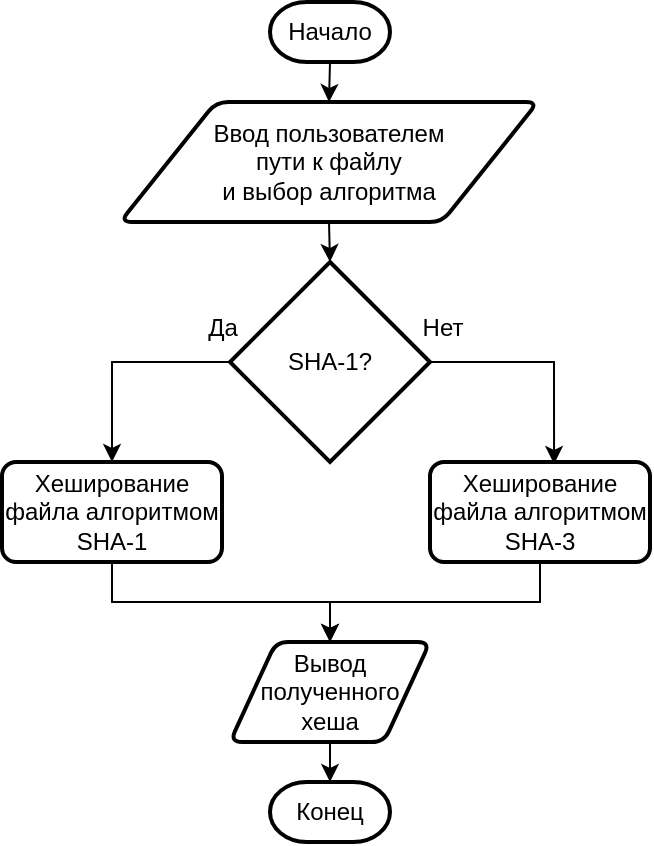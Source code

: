 <mxfile version="24.4.13" type="device">
  <diagram name="Страница — 1" id="4Kwpe7AzpnfSjs2NtMjK">
    <mxGraphModel dx="1379" dy="752" grid="1" gridSize="10" guides="1" tooltips="1" connect="1" arrows="1" fold="1" page="1" pageScale="1" pageWidth="827" pageHeight="1169" math="0" shadow="0">
      <root>
        <mxCell id="0" />
        <mxCell id="1" parent="0" />
        <mxCell id="kXMGKhbR1HaV2ZwG_Az3-6" style="edgeStyle=orthogonalEdgeStyle;rounded=0;orthogonalLoop=1;jettySize=auto;html=1;exitX=0.5;exitY=1;exitDx=0;exitDy=0;exitPerimeter=0;entryX=0.5;entryY=0;entryDx=0;entryDy=0;" edge="1" parent="1" source="kXMGKhbR1HaV2ZwG_Az3-1" target="kXMGKhbR1HaV2ZwG_Az3-2">
          <mxGeometry relative="1" as="geometry" />
        </mxCell>
        <mxCell id="kXMGKhbR1HaV2ZwG_Az3-1" value="Начало" style="strokeWidth=2;html=1;shape=mxgraph.flowchart.terminator;whiteSpace=wrap;" vertex="1" parent="1">
          <mxGeometry x="384" y="50" width="60" height="30" as="geometry" />
        </mxCell>
        <mxCell id="kXMGKhbR1HaV2ZwG_Az3-2" value="Ввод пользователем&lt;div&gt;&amp;nbsp;пути к файлу&amp;nbsp;&lt;/div&gt;&lt;div&gt;и выбор алгоритма&lt;/div&gt;" style="shape=parallelogram;html=1;strokeWidth=2;perimeter=parallelogramPerimeter;whiteSpace=wrap;rounded=1;arcSize=12;size=0.23;" vertex="1" parent="1">
          <mxGeometry x="309" y="100" width="209" height="60" as="geometry" />
        </mxCell>
        <mxCell id="kXMGKhbR1HaV2ZwG_Az3-10" style="edgeStyle=orthogonalEdgeStyle;rounded=0;orthogonalLoop=1;jettySize=auto;html=1;exitX=0;exitY=0.5;exitDx=0;exitDy=0;exitPerimeter=0;entryX=0.5;entryY=0;entryDx=0;entryDy=0;" edge="1" parent="1" source="kXMGKhbR1HaV2ZwG_Az3-4" target="kXMGKhbR1HaV2ZwG_Az3-7">
          <mxGeometry relative="1" as="geometry" />
        </mxCell>
        <mxCell id="kXMGKhbR1HaV2ZwG_Az3-4" value="SHA-1?" style="strokeWidth=2;html=1;shape=mxgraph.flowchart.decision;whiteSpace=wrap;" vertex="1" parent="1">
          <mxGeometry x="364" y="180" width="100" height="100" as="geometry" />
        </mxCell>
        <mxCell id="kXMGKhbR1HaV2ZwG_Az3-5" style="edgeStyle=orthogonalEdgeStyle;rounded=0;orthogonalLoop=1;jettySize=auto;html=1;exitX=0.5;exitY=1;exitDx=0;exitDy=0;entryX=0.5;entryY=0;entryDx=0;entryDy=0;entryPerimeter=0;" edge="1" parent="1" source="kXMGKhbR1HaV2ZwG_Az3-2" target="kXMGKhbR1HaV2ZwG_Az3-4">
          <mxGeometry relative="1" as="geometry" />
        </mxCell>
        <mxCell id="kXMGKhbR1HaV2ZwG_Az3-15" style="edgeStyle=orthogonalEdgeStyle;rounded=0;orthogonalLoop=1;jettySize=auto;html=1;exitX=0.5;exitY=1;exitDx=0;exitDy=0;entryX=0.5;entryY=0;entryDx=0;entryDy=0;" edge="1" parent="1" source="kXMGKhbR1HaV2ZwG_Az3-7" target="kXMGKhbR1HaV2ZwG_Az3-14">
          <mxGeometry relative="1" as="geometry" />
        </mxCell>
        <mxCell id="kXMGKhbR1HaV2ZwG_Az3-7" value="Хеширование файла алгоритмом SHA-1" style="rounded=1;whiteSpace=wrap;html=1;absoluteArcSize=1;arcSize=14;strokeWidth=2;" vertex="1" parent="1">
          <mxGeometry x="250" y="280" width="110" height="50" as="geometry" />
        </mxCell>
        <mxCell id="kXMGKhbR1HaV2ZwG_Az3-16" style="edgeStyle=orthogonalEdgeStyle;rounded=0;orthogonalLoop=1;jettySize=auto;html=1;exitX=0.5;exitY=1;exitDx=0;exitDy=0;entryX=0.5;entryY=0;entryDx=0;entryDy=0;" edge="1" parent="1" source="kXMGKhbR1HaV2ZwG_Az3-9" target="kXMGKhbR1HaV2ZwG_Az3-14">
          <mxGeometry relative="1" as="geometry" />
        </mxCell>
        <mxCell id="kXMGKhbR1HaV2ZwG_Az3-9" value="Хеширование файла алгоритмом SHA-3" style="rounded=1;whiteSpace=wrap;html=1;absoluteArcSize=1;arcSize=14;strokeWidth=2;" vertex="1" parent="1">
          <mxGeometry x="464" y="280" width="110" height="50" as="geometry" />
        </mxCell>
        <mxCell id="kXMGKhbR1HaV2ZwG_Az3-11" style="edgeStyle=orthogonalEdgeStyle;rounded=0;orthogonalLoop=1;jettySize=auto;html=1;exitX=1;exitY=0.5;exitDx=0;exitDy=0;exitPerimeter=0;entryX=0.564;entryY=0.02;entryDx=0;entryDy=0;entryPerimeter=0;" edge="1" parent="1" source="kXMGKhbR1HaV2ZwG_Az3-4" target="kXMGKhbR1HaV2ZwG_Az3-9">
          <mxGeometry relative="1" as="geometry" />
        </mxCell>
        <mxCell id="kXMGKhbR1HaV2ZwG_Az3-12" value="Да" style="text;html=1;align=center;verticalAlign=middle;resizable=0;points=[];autosize=1;strokeColor=none;fillColor=none;" vertex="1" parent="1">
          <mxGeometry x="340" y="198" width="40" height="30" as="geometry" />
        </mxCell>
        <mxCell id="kXMGKhbR1HaV2ZwG_Az3-13" value="Нет" style="text;html=1;align=center;verticalAlign=middle;resizable=0;points=[];autosize=1;strokeColor=none;fillColor=none;" vertex="1" parent="1">
          <mxGeometry x="450" y="198" width="40" height="30" as="geometry" />
        </mxCell>
        <mxCell id="kXMGKhbR1HaV2ZwG_Az3-14" value="Вывод полученного хеша" style="shape=parallelogram;html=1;strokeWidth=2;perimeter=parallelogramPerimeter;whiteSpace=wrap;rounded=1;arcSize=12;size=0.23;" vertex="1" parent="1">
          <mxGeometry x="364" y="370" width="100" height="50" as="geometry" />
        </mxCell>
        <mxCell id="kXMGKhbR1HaV2ZwG_Az3-17" value="Конец" style="strokeWidth=2;html=1;shape=mxgraph.flowchart.terminator;whiteSpace=wrap;" vertex="1" parent="1">
          <mxGeometry x="384" y="440" width="60" height="30" as="geometry" />
        </mxCell>
        <mxCell id="kXMGKhbR1HaV2ZwG_Az3-18" style="edgeStyle=orthogonalEdgeStyle;rounded=0;orthogonalLoop=1;jettySize=auto;html=1;exitX=0.5;exitY=1;exitDx=0;exitDy=0;entryX=0.5;entryY=0;entryDx=0;entryDy=0;entryPerimeter=0;" edge="1" parent="1" source="kXMGKhbR1HaV2ZwG_Az3-14" target="kXMGKhbR1HaV2ZwG_Az3-17">
          <mxGeometry relative="1" as="geometry" />
        </mxCell>
      </root>
    </mxGraphModel>
  </diagram>
</mxfile>

